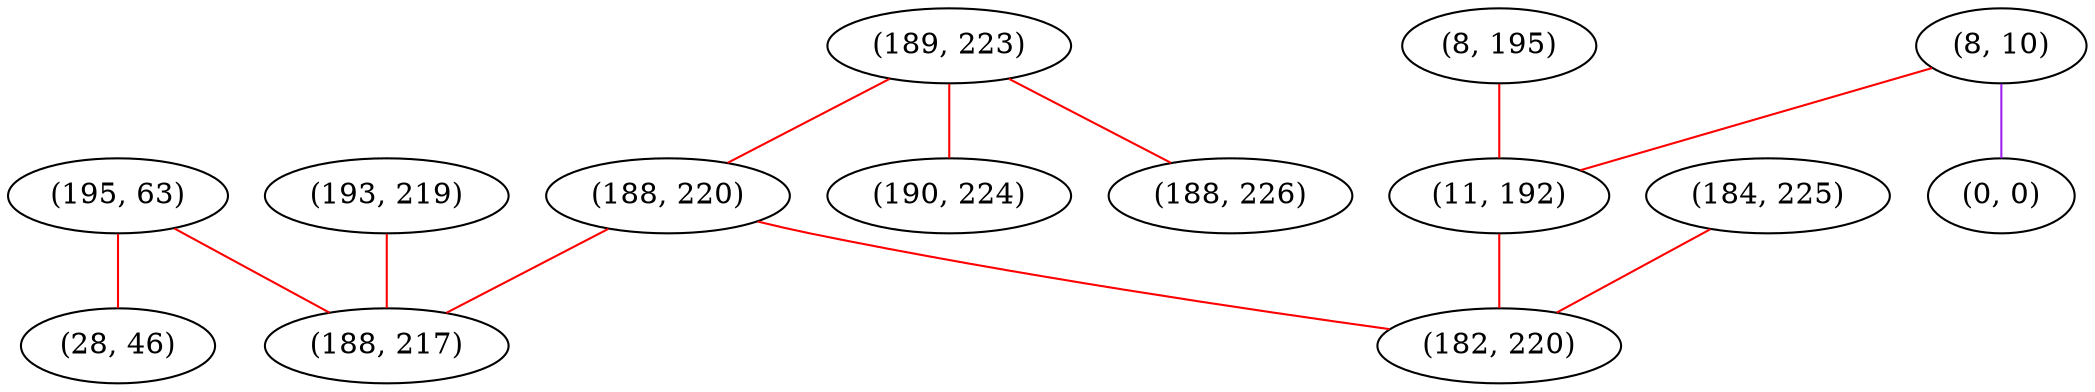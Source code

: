 graph "" {
"(8, 195)";
"(189, 223)";
"(190, 224)";
"(195, 63)";
"(188, 220)";
"(8, 10)";
"(11, 192)";
"(188, 226)";
"(0, 0)";
"(28, 46)";
"(193, 219)";
"(184, 225)";
"(182, 220)";
"(188, 217)";
"(8, 195)" -- "(11, 192)"  [color=red, key=0, weight=1];
"(189, 223)" -- "(188, 226)"  [color=red, key=0, weight=1];
"(189, 223)" -- "(188, 220)"  [color=red, key=0, weight=1];
"(189, 223)" -- "(190, 224)"  [color=red, key=0, weight=1];
"(195, 63)" -- "(188, 217)"  [color=red, key=0, weight=1];
"(195, 63)" -- "(28, 46)"  [color=red, key=0, weight=1];
"(188, 220)" -- "(182, 220)"  [color=red, key=0, weight=1];
"(188, 220)" -- "(188, 217)"  [color=red, key=0, weight=1];
"(8, 10)" -- "(11, 192)"  [color=red, key=0, weight=1];
"(8, 10)" -- "(0, 0)"  [color=purple, key=0, weight=4];
"(11, 192)" -- "(182, 220)"  [color=red, key=0, weight=1];
"(193, 219)" -- "(188, 217)"  [color=red, key=0, weight=1];
"(184, 225)" -- "(182, 220)"  [color=red, key=0, weight=1];
}
